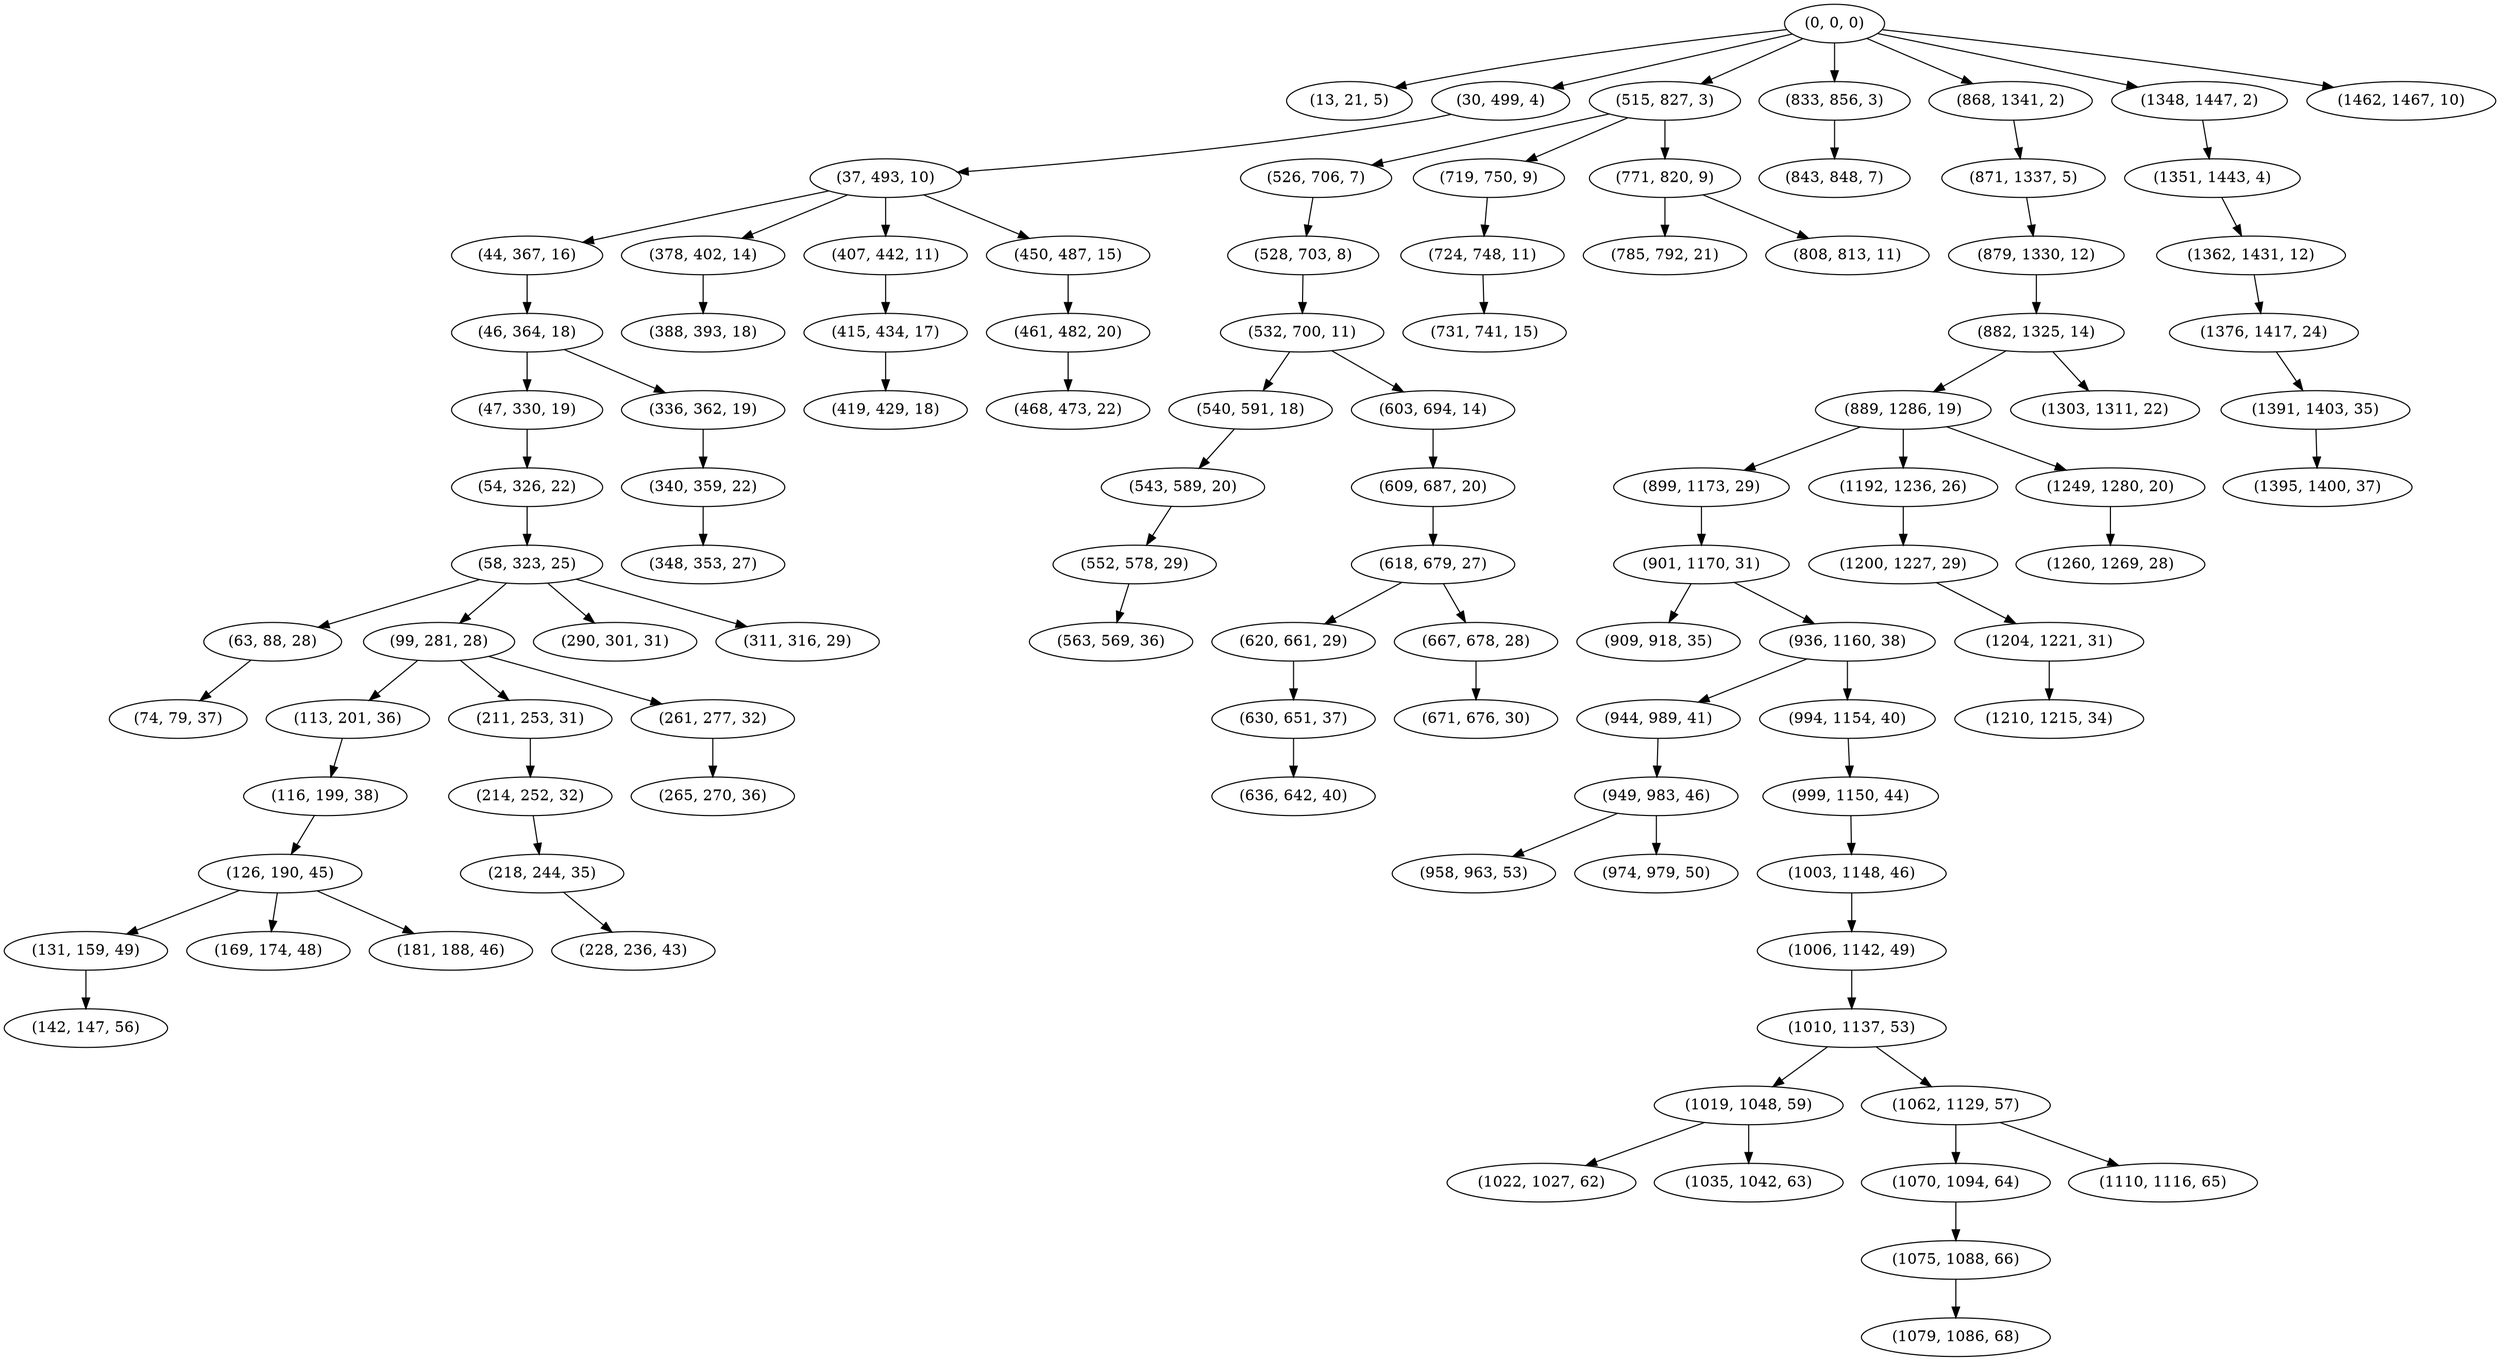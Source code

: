 digraph tree {
    "(0, 0, 0)";
    "(13, 21, 5)";
    "(30, 499, 4)";
    "(37, 493, 10)";
    "(44, 367, 16)";
    "(46, 364, 18)";
    "(47, 330, 19)";
    "(54, 326, 22)";
    "(58, 323, 25)";
    "(63, 88, 28)";
    "(74, 79, 37)";
    "(99, 281, 28)";
    "(113, 201, 36)";
    "(116, 199, 38)";
    "(126, 190, 45)";
    "(131, 159, 49)";
    "(142, 147, 56)";
    "(169, 174, 48)";
    "(181, 188, 46)";
    "(211, 253, 31)";
    "(214, 252, 32)";
    "(218, 244, 35)";
    "(228, 236, 43)";
    "(261, 277, 32)";
    "(265, 270, 36)";
    "(290, 301, 31)";
    "(311, 316, 29)";
    "(336, 362, 19)";
    "(340, 359, 22)";
    "(348, 353, 27)";
    "(378, 402, 14)";
    "(388, 393, 18)";
    "(407, 442, 11)";
    "(415, 434, 17)";
    "(419, 429, 18)";
    "(450, 487, 15)";
    "(461, 482, 20)";
    "(468, 473, 22)";
    "(515, 827, 3)";
    "(526, 706, 7)";
    "(528, 703, 8)";
    "(532, 700, 11)";
    "(540, 591, 18)";
    "(543, 589, 20)";
    "(552, 578, 29)";
    "(563, 569, 36)";
    "(603, 694, 14)";
    "(609, 687, 20)";
    "(618, 679, 27)";
    "(620, 661, 29)";
    "(630, 651, 37)";
    "(636, 642, 40)";
    "(667, 678, 28)";
    "(671, 676, 30)";
    "(719, 750, 9)";
    "(724, 748, 11)";
    "(731, 741, 15)";
    "(771, 820, 9)";
    "(785, 792, 21)";
    "(808, 813, 11)";
    "(833, 856, 3)";
    "(843, 848, 7)";
    "(868, 1341, 2)";
    "(871, 1337, 5)";
    "(879, 1330, 12)";
    "(882, 1325, 14)";
    "(889, 1286, 19)";
    "(899, 1173, 29)";
    "(901, 1170, 31)";
    "(909, 918, 35)";
    "(936, 1160, 38)";
    "(944, 989, 41)";
    "(949, 983, 46)";
    "(958, 963, 53)";
    "(974, 979, 50)";
    "(994, 1154, 40)";
    "(999, 1150, 44)";
    "(1003, 1148, 46)";
    "(1006, 1142, 49)";
    "(1010, 1137, 53)";
    "(1019, 1048, 59)";
    "(1022, 1027, 62)";
    "(1035, 1042, 63)";
    "(1062, 1129, 57)";
    "(1070, 1094, 64)";
    "(1075, 1088, 66)";
    "(1079, 1086, 68)";
    "(1110, 1116, 65)";
    "(1192, 1236, 26)";
    "(1200, 1227, 29)";
    "(1204, 1221, 31)";
    "(1210, 1215, 34)";
    "(1249, 1280, 20)";
    "(1260, 1269, 28)";
    "(1303, 1311, 22)";
    "(1348, 1447, 2)";
    "(1351, 1443, 4)";
    "(1362, 1431, 12)";
    "(1376, 1417, 24)";
    "(1391, 1403, 35)";
    "(1395, 1400, 37)";
    "(1462, 1467, 10)";
    "(0, 0, 0)" -> "(13, 21, 5)";
    "(0, 0, 0)" -> "(30, 499, 4)";
    "(0, 0, 0)" -> "(515, 827, 3)";
    "(0, 0, 0)" -> "(833, 856, 3)";
    "(0, 0, 0)" -> "(868, 1341, 2)";
    "(0, 0, 0)" -> "(1348, 1447, 2)";
    "(0, 0, 0)" -> "(1462, 1467, 10)";
    "(30, 499, 4)" -> "(37, 493, 10)";
    "(37, 493, 10)" -> "(44, 367, 16)";
    "(37, 493, 10)" -> "(378, 402, 14)";
    "(37, 493, 10)" -> "(407, 442, 11)";
    "(37, 493, 10)" -> "(450, 487, 15)";
    "(44, 367, 16)" -> "(46, 364, 18)";
    "(46, 364, 18)" -> "(47, 330, 19)";
    "(46, 364, 18)" -> "(336, 362, 19)";
    "(47, 330, 19)" -> "(54, 326, 22)";
    "(54, 326, 22)" -> "(58, 323, 25)";
    "(58, 323, 25)" -> "(63, 88, 28)";
    "(58, 323, 25)" -> "(99, 281, 28)";
    "(58, 323, 25)" -> "(290, 301, 31)";
    "(58, 323, 25)" -> "(311, 316, 29)";
    "(63, 88, 28)" -> "(74, 79, 37)";
    "(99, 281, 28)" -> "(113, 201, 36)";
    "(99, 281, 28)" -> "(211, 253, 31)";
    "(99, 281, 28)" -> "(261, 277, 32)";
    "(113, 201, 36)" -> "(116, 199, 38)";
    "(116, 199, 38)" -> "(126, 190, 45)";
    "(126, 190, 45)" -> "(131, 159, 49)";
    "(126, 190, 45)" -> "(169, 174, 48)";
    "(126, 190, 45)" -> "(181, 188, 46)";
    "(131, 159, 49)" -> "(142, 147, 56)";
    "(211, 253, 31)" -> "(214, 252, 32)";
    "(214, 252, 32)" -> "(218, 244, 35)";
    "(218, 244, 35)" -> "(228, 236, 43)";
    "(261, 277, 32)" -> "(265, 270, 36)";
    "(336, 362, 19)" -> "(340, 359, 22)";
    "(340, 359, 22)" -> "(348, 353, 27)";
    "(378, 402, 14)" -> "(388, 393, 18)";
    "(407, 442, 11)" -> "(415, 434, 17)";
    "(415, 434, 17)" -> "(419, 429, 18)";
    "(450, 487, 15)" -> "(461, 482, 20)";
    "(461, 482, 20)" -> "(468, 473, 22)";
    "(515, 827, 3)" -> "(526, 706, 7)";
    "(515, 827, 3)" -> "(719, 750, 9)";
    "(515, 827, 3)" -> "(771, 820, 9)";
    "(526, 706, 7)" -> "(528, 703, 8)";
    "(528, 703, 8)" -> "(532, 700, 11)";
    "(532, 700, 11)" -> "(540, 591, 18)";
    "(532, 700, 11)" -> "(603, 694, 14)";
    "(540, 591, 18)" -> "(543, 589, 20)";
    "(543, 589, 20)" -> "(552, 578, 29)";
    "(552, 578, 29)" -> "(563, 569, 36)";
    "(603, 694, 14)" -> "(609, 687, 20)";
    "(609, 687, 20)" -> "(618, 679, 27)";
    "(618, 679, 27)" -> "(620, 661, 29)";
    "(618, 679, 27)" -> "(667, 678, 28)";
    "(620, 661, 29)" -> "(630, 651, 37)";
    "(630, 651, 37)" -> "(636, 642, 40)";
    "(667, 678, 28)" -> "(671, 676, 30)";
    "(719, 750, 9)" -> "(724, 748, 11)";
    "(724, 748, 11)" -> "(731, 741, 15)";
    "(771, 820, 9)" -> "(785, 792, 21)";
    "(771, 820, 9)" -> "(808, 813, 11)";
    "(833, 856, 3)" -> "(843, 848, 7)";
    "(868, 1341, 2)" -> "(871, 1337, 5)";
    "(871, 1337, 5)" -> "(879, 1330, 12)";
    "(879, 1330, 12)" -> "(882, 1325, 14)";
    "(882, 1325, 14)" -> "(889, 1286, 19)";
    "(882, 1325, 14)" -> "(1303, 1311, 22)";
    "(889, 1286, 19)" -> "(899, 1173, 29)";
    "(889, 1286, 19)" -> "(1192, 1236, 26)";
    "(889, 1286, 19)" -> "(1249, 1280, 20)";
    "(899, 1173, 29)" -> "(901, 1170, 31)";
    "(901, 1170, 31)" -> "(909, 918, 35)";
    "(901, 1170, 31)" -> "(936, 1160, 38)";
    "(936, 1160, 38)" -> "(944, 989, 41)";
    "(936, 1160, 38)" -> "(994, 1154, 40)";
    "(944, 989, 41)" -> "(949, 983, 46)";
    "(949, 983, 46)" -> "(958, 963, 53)";
    "(949, 983, 46)" -> "(974, 979, 50)";
    "(994, 1154, 40)" -> "(999, 1150, 44)";
    "(999, 1150, 44)" -> "(1003, 1148, 46)";
    "(1003, 1148, 46)" -> "(1006, 1142, 49)";
    "(1006, 1142, 49)" -> "(1010, 1137, 53)";
    "(1010, 1137, 53)" -> "(1019, 1048, 59)";
    "(1010, 1137, 53)" -> "(1062, 1129, 57)";
    "(1019, 1048, 59)" -> "(1022, 1027, 62)";
    "(1019, 1048, 59)" -> "(1035, 1042, 63)";
    "(1062, 1129, 57)" -> "(1070, 1094, 64)";
    "(1062, 1129, 57)" -> "(1110, 1116, 65)";
    "(1070, 1094, 64)" -> "(1075, 1088, 66)";
    "(1075, 1088, 66)" -> "(1079, 1086, 68)";
    "(1192, 1236, 26)" -> "(1200, 1227, 29)";
    "(1200, 1227, 29)" -> "(1204, 1221, 31)";
    "(1204, 1221, 31)" -> "(1210, 1215, 34)";
    "(1249, 1280, 20)" -> "(1260, 1269, 28)";
    "(1348, 1447, 2)" -> "(1351, 1443, 4)";
    "(1351, 1443, 4)" -> "(1362, 1431, 12)";
    "(1362, 1431, 12)" -> "(1376, 1417, 24)";
    "(1376, 1417, 24)" -> "(1391, 1403, 35)";
    "(1391, 1403, 35)" -> "(1395, 1400, 37)";
}
